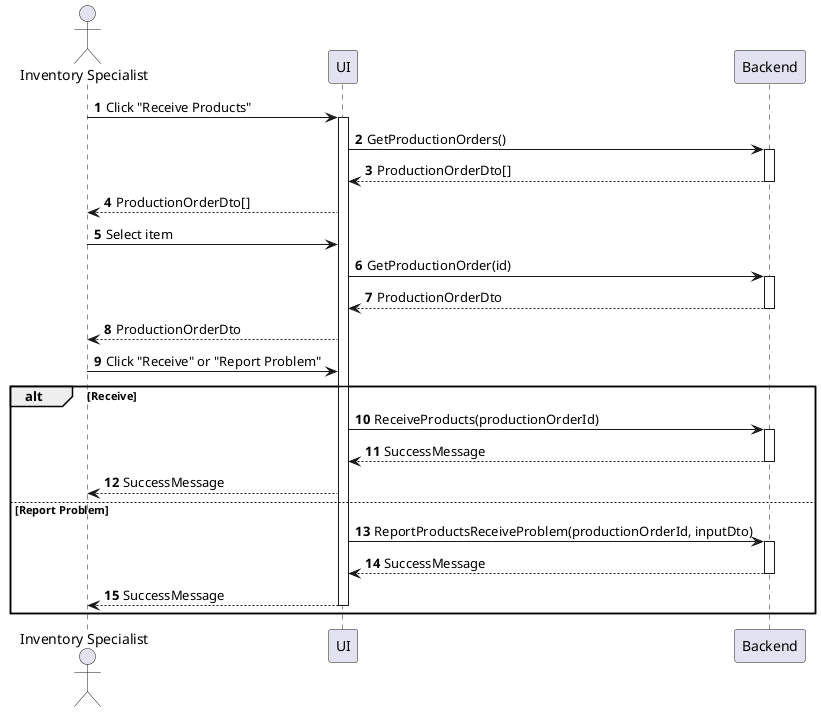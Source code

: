 @startuml inventory-product-receive
autonumber

actor "Inventory Specialist" as a
participant UI as f
participant Backend as b

a -> f : Click "Receive Products"
activate f
f -> b : GetProductionOrders()
activate b
return ProductionOrderDto[]
f --> a : ProductionOrderDto[]
a -> f : Select item
f -> b : GetProductionOrder(id)
activate b
return ProductionOrderDto
f --> a : ProductionOrderDto
a -> f : Click "Receive" or "Report Problem"

alt Receive
    f -> b : ReceiveProducts(productionOrderId)
    activate b
    return SuccessMessage
    f --> a : SuccessMessage
else Report Problem
    f -> b : ReportProductsReceiveProblem(productionOrderId, inputDto)
    activate b
    return SuccessMessage
    f --> a : SuccessMessage
    deactivate f
end
@enduml